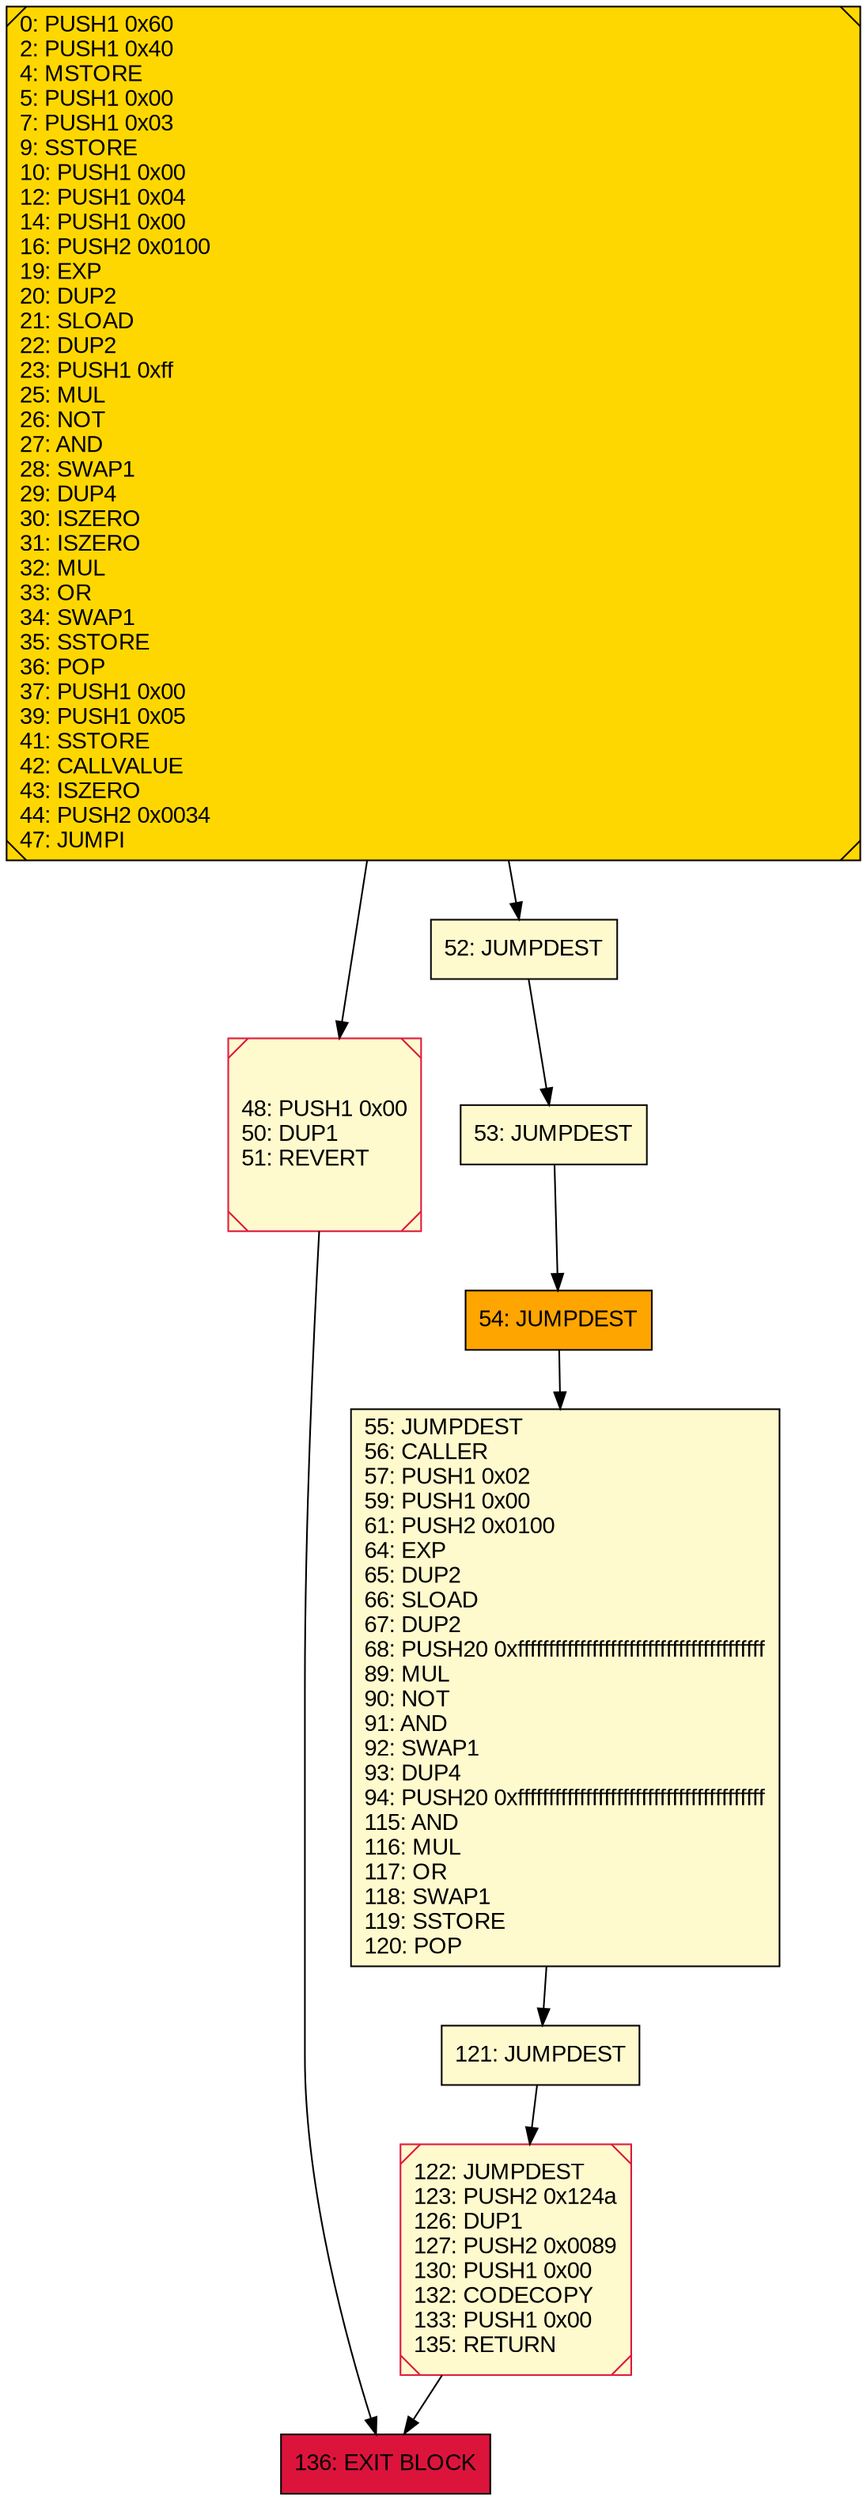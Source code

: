digraph G {
bgcolor=transparent rankdir=UD;
node [shape=box style=filled color=black fillcolor=white fontname=arial fontcolor=black];
48 [label="48: PUSH1 0x00\l50: DUP1\l51: REVERT\l" fillcolor=lemonchiffon shape=Msquare color=crimson ];
55 [label="55: JUMPDEST\l56: CALLER\l57: PUSH1 0x02\l59: PUSH1 0x00\l61: PUSH2 0x0100\l64: EXP\l65: DUP2\l66: SLOAD\l67: DUP2\l68: PUSH20 0xffffffffffffffffffffffffffffffffffffffff\l89: MUL\l90: NOT\l91: AND\l92: SWAP1\l93: DUP4\l94: PUSH20 0xffffffffffffffffffffffffffffffffffffffff\l115: AND\l116: MUL\l117: OR\l118: SWAP1\l119: SSTORE\l120: POP\l" fillcolor=lemonchiffon ];
0 [label="0: PUSH1 0x60\l2: PUSH1 0x40\l4: MSTORE\l5: PUSH1 0x00\l7: PUSH1 0x03\l9: SSTORE\l10: PUSH1 0x00\l12: PUSH1 0x04\l14: PUSH1 0x00\l16: PUSH2 0x0100\l19: EXP\l20: DUP2\l21: SLOAD\l22: DUP2\l23: PUSH1 0xff\l25: MUL\l26: NOT\l27: AND\l28: SWAP1\l29: DUP4\l30: ISZERO\l31: ISZERO\l32: MUL\l33: OR\l34: SWAP1\l35: SSTORE\l36: POP\l37: PUSH1 0x00\l39: PUSH1 0x05\l41: SSTORE\l42: CALLVALUE\l43: ISZERO\l44: PUSH2 0x0034\l47: JUMPI\l" fillcolor=lemonchiffon shape=Msquare fillcolor=gold ];
121 [label="121: JUMPDEST\l" fillcolor=lemonchiffon ];
136 [label="136: EXIT BLOCK\l" fillcolor=crimson ];
53 [label="53: JUMPDEST\l" fillcolor=lemonchiffon ];
52 [label="52: JUMPDEST\l" fillcolor=lemonchiffon ];
54 [label="54: JUMPDEST\l" fillcolor=orange ];
122 [label="122: JUMPDEST\l123: PUSH2 0x124a\l126: DUP1\l127: PUSH2 0x0089\l130: PUSH1 0x00\l132: CODECOPY\l133: PUSH1 0x00\l135: RETURN\l" fillcolor=lemonchiffon shape=Msquare color=crimson ];
52 -> 53;
0 -> 48;
53 -> 54;
55 -> 121;
122 -> 136;
48 -> 136;
0 -> 52;
54 -> 55;
121 -> 122;
}